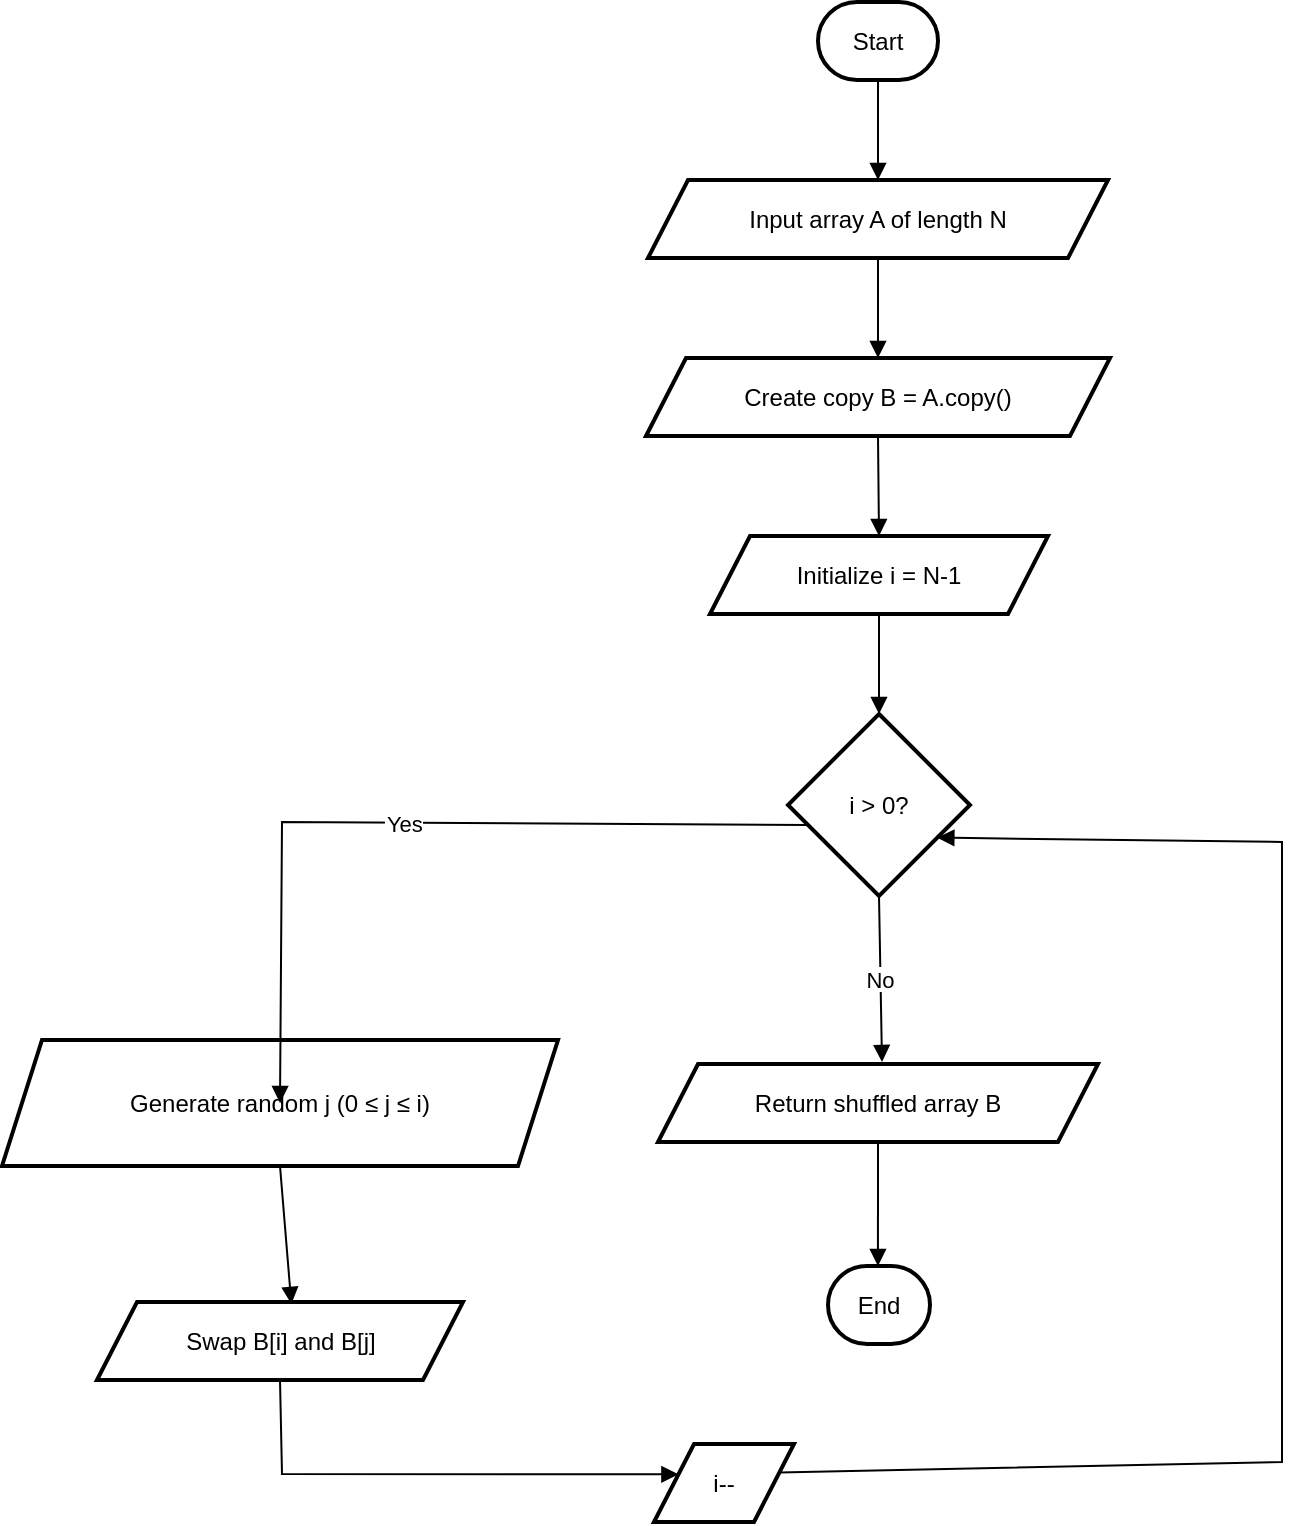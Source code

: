 <mxfile version="27.1.4">
  <diagram name="Page-1" id="sa05Z7lx9SFb3q-_dgYy">
    <mxGraphModel dx="1113" dy="702" grid="1" gridSize="10" guides="1" tooltips="1" connect="1" arrows="1" fold="1" page="1" pageScale="1" pageWidth="827" pageHeight="1169" math="0" shadow="0">
      <root>
        <mxCell id="0" />
        <mxCell id="1" parent="0" />
        <mxCell id="8LiQexLR5pb0Fdo86U1H-1" value="Start" style="rounded=1;whiteSpace=wrap;arcSize=50;strokeWidth=2;" vertex="1" parent="1">
          <mxGeometry x="428" y="20" width="60" height="39" as="geometry" />
        </mxCell>
        <mxCell id="8LiQexLR5pb0Fdo86U1H-2" value="Input array A of length N" style="shape=parallelogram;perimeter=parallelogramPerimeter;fixedSize=1;strokeWidth=2;whiteSpace=wrap;" vertex="1" parent="1">
          <mxGeometry x="343" y="109" width="230" height="39" as="geometry" />
        </mxCell>
        <mxCell id="8LiQexLR5pb0Fdo86U1H-3" value="Create copy B = A.copy()" style="shape=parallelogram;perimeter=parallelogramPerimeter;fixedSize=1;strokeWidth=2;whiteSpace=wrap;" vertex="1" parent="1">
          <mxGeometry x="342" y="198" width="232" height="39" as="geometry" />
        </mxCell>
        <mxCell id="8LiQexLR5pb0Fdo86U1H-4" value="Initialize i = N-1" style="shape=parallelogram;perimeter=parallelogramPerimeter;fixedSize=1;strokeWidth=2;whiteSpace=wrap;" vertex="1" parent="1">
          <mxGeometry x="374" y="287" width="169" height="39" as="geometry" />
        </mxCell>
        <mxCell id="8LiQexLR5pb0Fdo86U1H-5" value="i &gt; 0?" style="rhombus;strokeWidth=2;whiteSpace=wrap;" vertex="1" parent="1">
          <mxGeometry x="413" y="376" width="91" height="91" as="geometry" />
        </mxCell>
        <mxCell id="8LiQexLR5pb0Fdo86U1H-6" value="Generate random j (0 ≤ j ≤ i)" style="shape=parallelogram;perimeter=parallelogramPerimeter;fixedSize=1;strokeWidth=2;whiteSpace=wrap;" vertex="1" parent="1">
          <mxGeometry x="20" y="539" width="278" height="63" as="geometry" />
        </mxCell>
        <mxCell id="8LiQexLR5pb0Fdo86U1H-7" value="Swap B[i] and B[j]" style="shape=parallelogram;perimeter=parallelogramPerimeter;fixedSize=1;strokeWidth=2;whiteSpace=wrap;" vertex="1" parent="1">
          <mxGeometry x="67.5" y="670" width="183" height="39" as="geometry" />
        </mxCell>
        <mxCell id="8LiQexLR5pb0Fdo86U1H-8" value="i--" style="shape=parallelogram;perimeter=parallelogramPerimeter;fixedSize=1;strokeWidth=2;whiteSpace=wrap;" vertex="1" parent="1">
          <mxGeometry x="346" y="741" width="70" height="39" as="geometry" />
        </mxCell>
        <mxCell id="8LiQexLR5pb0Fdo86U1H-9" value="Return shuffled array B" style="shape=parallelogram;perimeter=parallelogramPerimeter;fixedSize=1;strokeWidth=2;whiteSpace=wrap;" vertex="1" parent="1">
          <mxGeometry x="348" y="551" width="220" height="39" as="geometry" />
        </mxCell>
        <mxCell id="8LiQexLR5pb0Fdo86U1H-10" value="End" style="rounded=1;whiteSpace=wrap;arcSize=50;strokeWidth=2;" vertex="1" parent="1">
          <mxGeometry x="433" y="652" width="51" height="39" as="geometry" />
        </mxCell>
        <mxCell id="8LiQexLR5pb0Fdo86U1H-11" value="" style="curved=1;startArrow=none;endArrow=block;exitX=0.5;exitY=1;entryX=0.5;entryY=0;rounded=0;" edge="1" parent="1" source="8LiQexLR5pb0Fdo86U1H-1" target="8LiQexLR5pb0Fdo86U1H-2">
          <mxGeometry relative="1" as="geometry">
            <Array as="points" />
          </mxGeometry>
        </mxCell>
        <mxCell id="8LiQexLR5pb0Fdo86U1H-12" value="" style="curved=1;startArrow=none;endArrow=block;exitX=0.5;exitY=1;entryX=0.5;entryY=0;rounded=0;" edge="1" parent="1" source="8LiQexLR5pb0Fdo86U1H-2" target="8LiQexLR5pb0Fdo86U1H-3">
          <mxGeometry relative="1" as="geometry">
            <Array as="points" />
          </mxGeometry>
        </mxCell>
        <mxCell id="8LiQexLR5pb0Fdo86U1H-13" value="" style="curved=1;startArrow=none;endArrow=block;exitX=0.5;exitY=1;entryX=0.5;entryY=0;rounded=0;" edge="1" parent="1" source="8LiQexLR5pb0Fdo86U1H-3" target="8LiQexLR5pb0Fdo86U1H-4">
          <mxGeometry relative="1" as="geometry">
            <Array as="points" />
          </mxGeometry>
        </mxCell>
        <mxCell id="8LiQexLR5pb0Fdo86U1H-14" value="" style="curved=1;startArrow=none;endArrow=block;exitX=0.5;exitY=1;entryX=0.5;entryY=0;rounded=0;" edge="1" parent="1" source="8LiQexLR5pb0Fdo86U1H-4" target="8LiQexLR5pb0Fdo86U1H-5">
          <mxGeometry relative="1" as="geometry">
            <Array as="points" />
          </mxGeometry>
        </mxCell>
        <mxCell id="8LiQexLR5pb0Fdo86U1H-15" value="Yes" style="curved=0;startArrow=none;endArrow=block;exitX=0;exitY=0.64;entryX=0.5;entryY=0.01;rounded=0;" edge="1" parent="1" source="8LiQexLR5pb0Fdo86U1H-5" target="8LiQexLR5pb0Fdo86U1H-6">
          <mxGeometry relative="1" as="geometry">
            <Array as="points">
              <mxPoint x="160" y="430" />
            </Array>
          </mxGeometry>
        </mxCell>
        <mxCell id="8LiQexLR5pb0Fdo86U1H-16" value="" style="curved=1;startArrow=none;endArrow=block;exitX=0.5;exitY=1.01;entryX=0.531;entryY=0.025;rounded=0;entryDx=0;entryDy=0;entryPerimeter=0;" edge="1" parent="1" source="8LiQexLR5pb0Fdo86U1H-6" target="8LiQexLR5pb0Fdo86U1H-7">
          <mxGeometry relative="1" as="geometry">
            <Array as="points" />
          </mxGeometry>
        </mxCell>
        <mxCell id="8LiQexLR5pb0Fdo86U1H-17" value="" style="curved=0;startArrow=none;endArrow=block;exitX=0.5;exitY=1.01;entryX=0;entryY=0.33;rounded=0;" edge="1" parent="1" source="8LiQexLR5pb0Fdo86U1H-7" target="8LiQexLR5pb0Fdo86U1H-8">
          <mxGeometry relative="1" as="geometry">
            <Array as="points">
              <mxPoint x="160" y="756" />
            </Array>
          </mxGeometry>
        </mxCell>
        <mxCell id="8LiQexLR5pb0Fdo86U1H-18" value="" style="curved=0;startArrow=none;endArrow=block;exitX=1;exitY=0.33;entryX=1;entryY=0.78;rounded=0;" edge="1" parent="1" source="8LiQexLR5pb0Fdo86U1H-8" target="8LiQexLR5pb0Fdo86U1H-5">
          <mxGeometry relative="1" as="geometry">
            <Array as="points">
              <mxPoint x="660" y="750" />
              <mxPoint x="660" y="440" />
            </Array>
          </mxGeometry>
        </mxCell>
        <mxCell id="8LiQexLR5pb0Fdo86U1H-19" value="No" style="curved=1;startArrow=none;endArrow=block;exitX=0.5;exitY=1;rounded=0;" edge="1" parent="1" source="8LiQexLR5pb0Fdo86U1H-5">
          <mxGeometry relative="1" as="geometry">
            <Array as="points" />
            <mxPoint x="460" y="550" as="targetPoint" />
          </mxGeometry>
        </mxCell>
        <mxCell id="8LiQexLR5pb0Fdo86U1H-20" value="" style="curved=1;startArrow=none;endArrow=block;exitX=0.5;exitY=1.01;entryX=0.49;entryY=0.01;rounded=0;" edge="1" parent="1" source="8LiQexLR5pb0Fdo86U1H-9" target="8LiQexLR5pb0Fdo86U1H-10">
          <mxGeometry relative="1" as="geometry">
            <Array as="points" />
          </mxGeometry>
        </mxCell>
      </root>
    </mxGraphModel>
  </diagram>
</mxfile>

